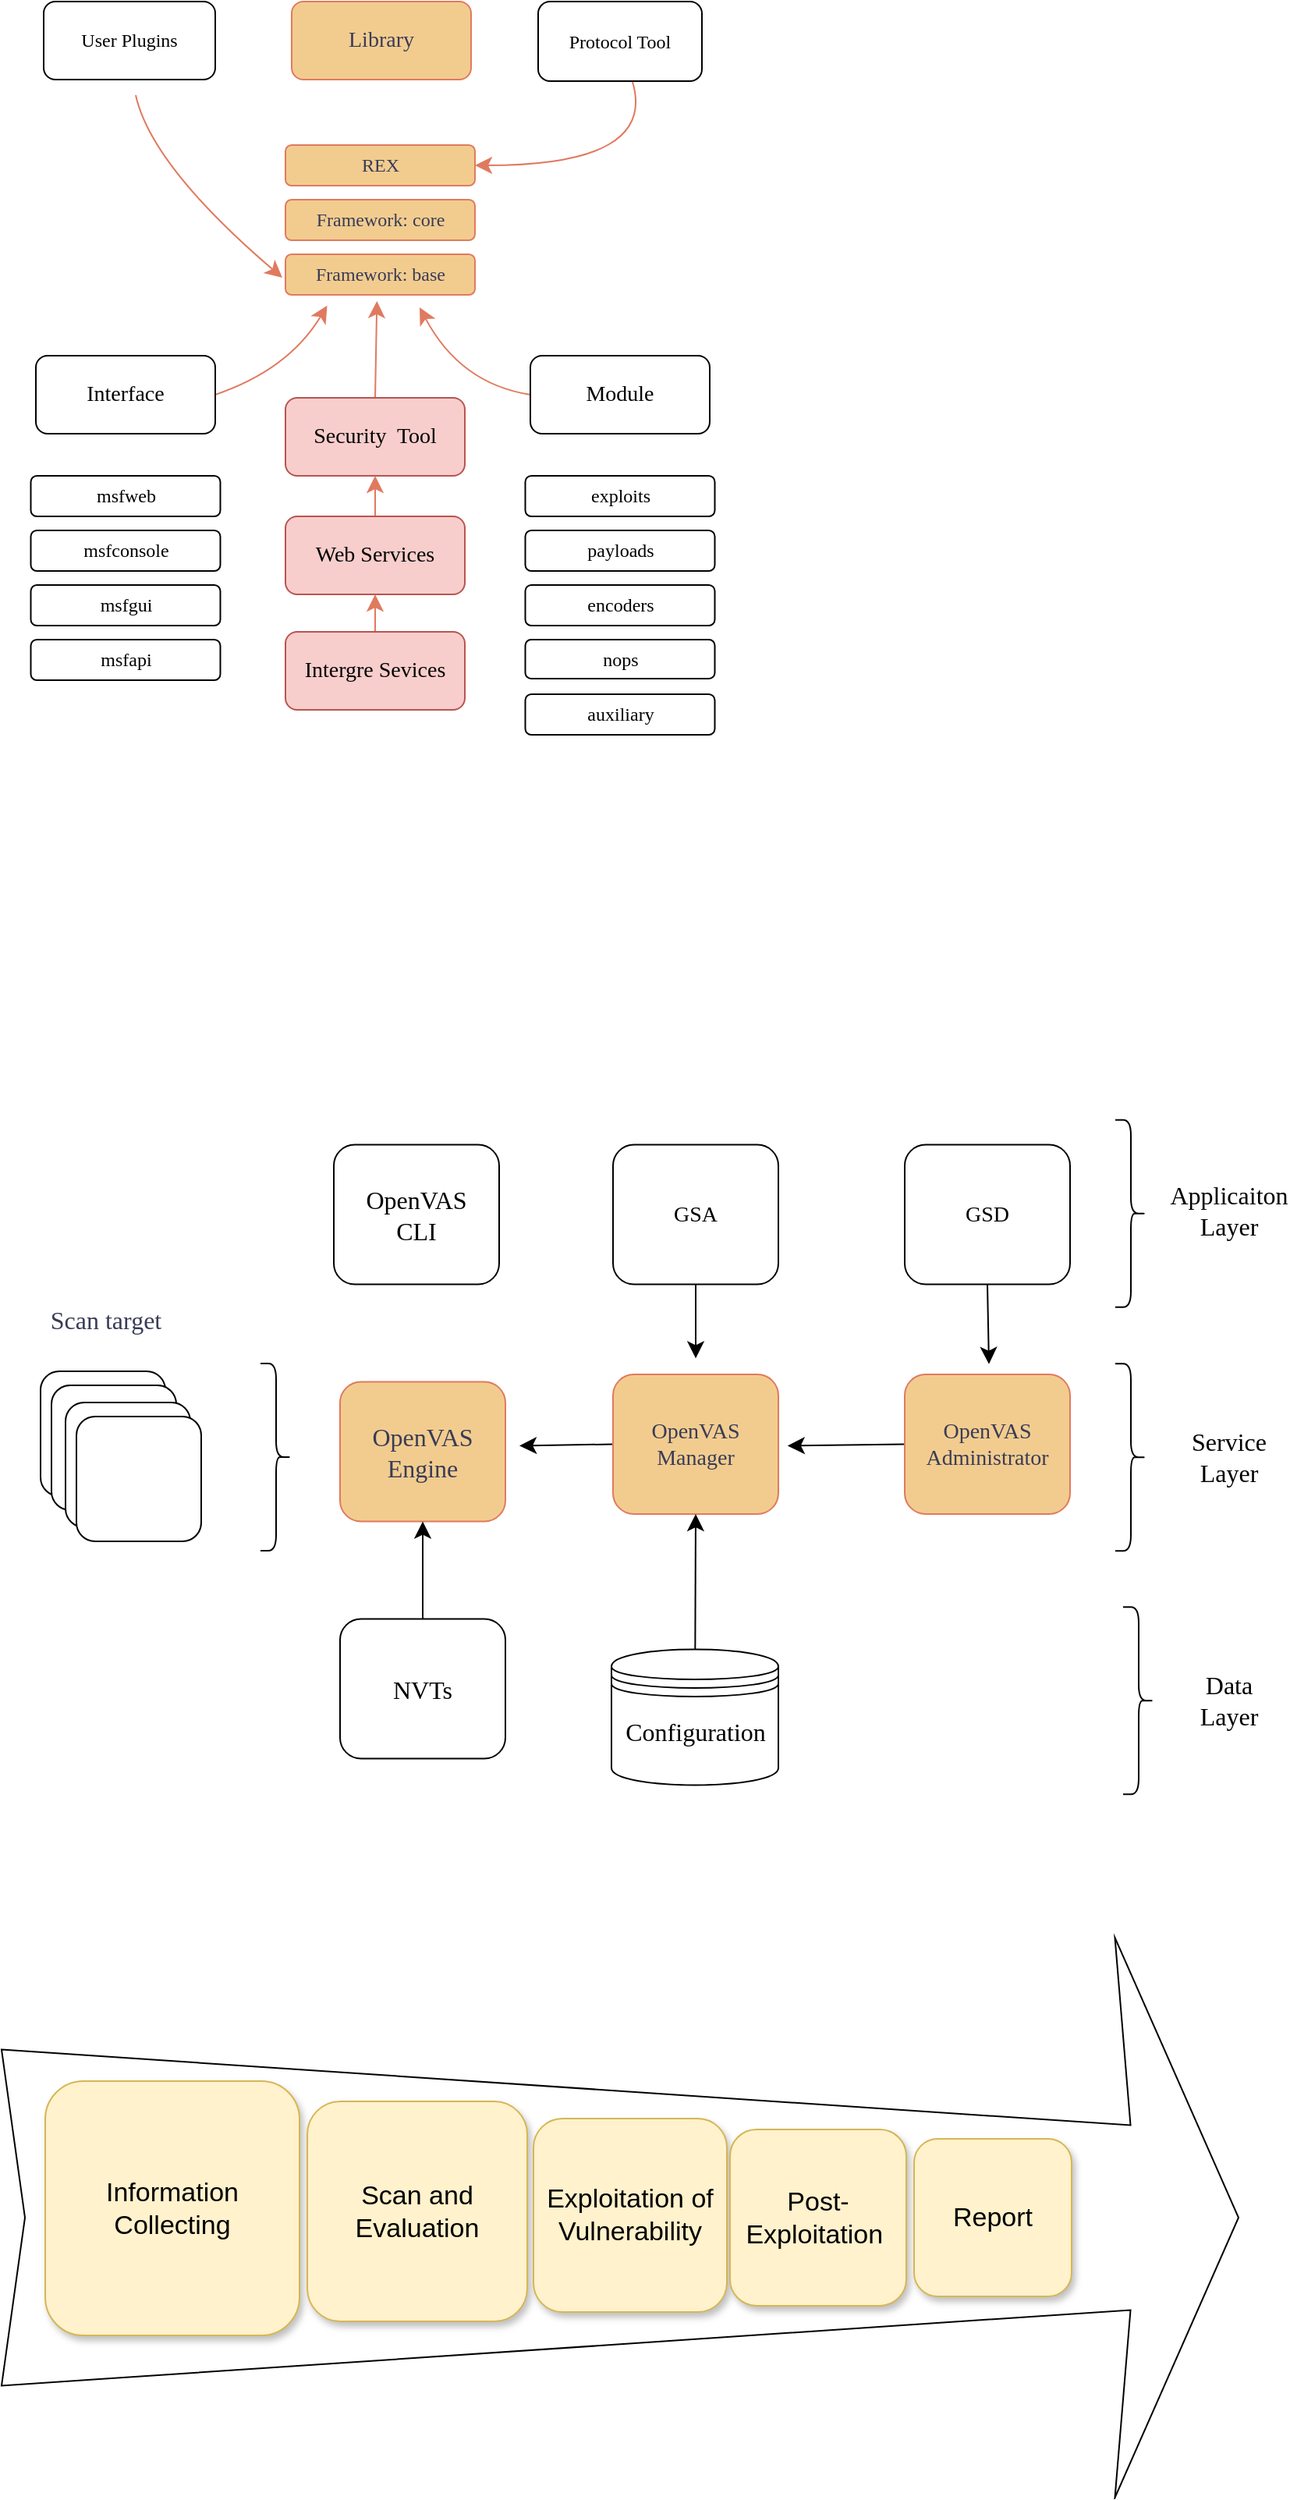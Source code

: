 <mxfile version="27.0.6">
  <diagram name="第 1 页" id="SbNVGwkiXgSMr3uINfx7">
    <mxGraphModel dx="2442" dy="2636" grid="0" gridSize="10" guides="1" tooltips="1" connect="1" arrows="0" fold="1" page="0" pageScale="1" pageWidth="827" pageHeight="1169" math="0" shadow="0">
      <root>
        <mxCell id="0" />
        <mxCell id="1" parent="0" />
        <mxCell id="teBT-Pkwd5ApxgJoogsq-1" value="User Plugins" style="rounded=1;whiteSpace=wrap;html=1;labelBackgroundColor=none;fontFamily=Times New Roman;" parent="1" vertex="1">
          <mxGeometry x="-1009" y="-942" width="110" height="50" as="geometry" />
        </mxCell>
        <mxCell id="teBT-Pkwd5ApxgJoogsq-2" value="&lt;font style=&quot;font-size: 14px;&quot;&gt;Library&lt;/font&gt;" style="rounded=1;whiteSpace=wrap;html=1;labelBackgroundColor=none;fillColor=#F2CC8F;strokeColor=#E07A5F;fontColor=#393C56;fontFamily=Times New Roman;" parent="1" vertex="1">
          <mxGeometry x="-850" y="-942" width="115" height="50" as="geometry" />
        </mxCell>
        <mxCell id="teBT-Pkwd5ApxgJoogsq-7" style="edgeStyle=none;curved=1;rounded=1;orthogonalLoop=1;jettySize=auto;html=1;strokeColor=#E07A5F;fontSize=12;fontColor=#393C56;startSize=8;endSize=8;fillColor=#F2CC8F;entryX=1;entryY=0.5;entryDx=0;entryDy=0;fontFamily=Times New Roman;" parent="1" source="teBT-Pkwd5ApxgJoogsq-3" target="teBT-Pkwd5ApxgJoogsq-4" edge="1">
          <mxGeometry relative="1" as="geometry">
            <mxPoint x="-632" y="-814.034" as="targetPoint" />
            <Array as="points">
              <mxPoint x="-615" y="-837" />
            </Array>
          </mxGeometry>
        </mxCell>
        <mxCell id="teBT-Pkwd5ApxgJoogsq-3" value="Protocol Tool" style="rounded=1;whiteSpace=wrap;html=1;labelBackgroundColor=none;fontFamily=Times New Roman;" parent="1" vertex="1">
          <mxGeometry x="-692" y="-942" width="105" height="51" as="geometry" />
        </mxCell>
        <mxCell id="teBT-Pkwd5ApxgJoogsq-4" value="REX" style="rounded=1;whiteSpace=wrap;html=1;labelBackgroundColor=none;fillColor=#F2CC8F;strokeColor=#E07A5F;fontColor=#393C56;fontFamily=Times New Roman;" parent="1" vertex="1">
          <mxGeometry x="-854" y="-850" width="121.5" height="26" as="geometry" />
        </mxCell>
        <mxCell id="teBT-Pkwd5ApxgJoogsq-5" value="Framework: base" style="rounded=1;whiteSpace=wrap;html=1;labelBackgroundColor=none;fillColor=#F2CC8F;strokeColor=#E07A5F;fontColor=#393C56;fontFamily=Times New Roman;" parent="1" vertex="1">
          <mxGeometry x="-854" y="-780" width="121.5" height="26" as="geometry" />
        </mxCell>
        <mxCell id="teBT-Pkwd5ApxgJoogsq-6" value="Framework: core" style="rounded=1;whiteSpace=wrap;html=1;labelBackgroundColor=none;fillColor=#F2CC8F;strokeColor=#E07A5F;fontColor=#393C56;fontFamily=Times New Roman;" parent="1" vertex="1">
          <mxGeometry x="-854" y="-815" width="121.5" height="26" as="geometry" />
        </mxCell>
        <mxCell id="teBT-Pkwd5ApxgJoogsq-9" style="edgeStyle=none;curved=1;rounded=1;orthogonalLoop=1;jettySize=auto;html=1;strokeColor=#E07A5F;fontSize=12;fontColor=#393C56;startSize=8;endSize=8;fillColor=#F2CC8F;fontFamily=Times New Roman;" parent="1" edge="1">
          <mxGeometry relative="1" as="geometry">
            <mxPoint x="-856" y="-765" as="targetPoint" />
            <mxPoint x="-950" y="-882" as="sourcePoint" />
            <Array as="points">
              <mxPoint x="-940" y="-837" />
            </Array>
          </mxGeometry>
        </mxCell>
        <mxCell id="teBT-Pkwd5ApxgJoogsq-13" style="edgeStyle=none;curved=1;rounded=1;orthogonalLoop=1;jettySize=auto;html=1;exitX=0.5;exitY=0;exitDx=0;exitDy=0;strokeColor=#E07A5F;fontSize=12;fontColor=#393C56;startSize=8;endSize=8;fillColor=#F2CC8F;fontFamily=Times New Roman;" parent="1" source="teBT-Pkwd5ApxgJoogsq-10" edge="1">
          <mxGeometry relative="1" as="geometry">
            <mxPoint x="-795.353" y="-750.034" as="targetPoint" />
          </mxGeometry>
        </mxCell>
        <mxCell id="teBT-Pkwd5ApxgJoogsq-10" value="&lt;font style=&quot;font-size: 14px;&quot;&gt;Security&amp;nbsp; Tool&lt;/font&gt;" style="rounded=1;whiteSpace=wrap;html=1;labelBackgroundColor=none;fillColor=#f8cecc;strokeColor=#b85450;fontFamily=Times New Roman;" parent="1" vertex="1">
          <mxGeometry x="-854" y="-688" width="115" height="50" as="geometry" />
        </mxCell>
        <mxCell id="teBT-Pkwd5ApxgJoogsq-31" style="edgeStyle=none;curved=1;rounded=1;orthogonalLoop=1;jettySize=auto;html=1;exitX=0.5;exitY=0;exitDx=0;exitDy=0;entryX=0.5;entryY=1;entryDx=0;entryDy=0;strokeColor=#E07A5F;fontSize=12;fontColor=#393C56;startSize=8;endSize=8;fillColor=#F2CC8F;fontFamily=Times New Roman;" parent="1" source="teBT-Pkwd5ApxgJoogsq-11" target="teBT-Pkwd5ApxgJoogsq-10" edge="1">
          <mxGeometry relative="1" as="geometry" />
        </mxCell>
        <mxCell id="teBT-Pkwd5ApxgJoogsq-11" value="&lt;font style=&quot;font-size: 14px;&quot;&gt;Web Services&lt;/font&gt;" style="rounded=1;whiteSpace=wrap;html=1;labelBackgroundColor=none;fillColor=#f8cecc;strokeColor=#b85450;fontFamily=Times New Roman;" parent="1" vertex="1">
          <mxGeometry x="-854" y="-612" width="115" height="50" as="geometry" />
        </mxCell>
        <mxCell id="teBT-Pkwd5ApxgJoogsq-29" style="edgeStyle=none;curved=1;rounded=1;orthogonalLoop=1;jettySize=auto;html=1;exitX=0.5;exitY=0;exitDx=0;exitDy=0;entryX=0.5;entryY=1;entryDx=0;entryDy=0;strokeColor=#E07A5F;fontSize=12;fontColor=#393C56;startSize=8;endSize=8;fillColor=#F2CC8F;fontFamily=Times New Roman;" parent="1" source="teBT-Pkwd5ApxgJoogsq-12" target="teBT-Pkwd5ApxgJoogsq-11" edge="1">
          <mxGeometry relative="1" as="geometry" />
        </mxCell>
        <mxCell id="teBT-Pkwd5ApxgJoogsq-12" value="&lt;font style=&quot;font-size: 14px;&quot;&gt;Intergre Sevices&lt;/font&gt;" style="rounded=1;whiteSpace=wrap;html=1;labelBackgroundColor=none;fillColor=#f8cecc;strokeColor=#b85450;fontFamily=Times New Roman;" parent="1" vertex="1">
          <mxGeometry x="-854" y="-538" width="115" height="50" as="geometry" />
        </mxCell>
        <mxCell id="teBT-Pkwd5ApxgJoogsq-34" style="edgeStyle=none;curved=1;rounded=1;orthogonalLoop=1;jettySize=auto;html=1;exitX=1;exitY=0.5;exitDx=0;exitDy=0;strokeColor=#E07A5F;fontSize=12;fontColor=#393C56;startSize=8;endSize=8;fillColor=#F2CC8F;fontFamily=Times New Roman;" parent="1" source="teBT-Pkwd5ApxgJoogsq-14" edge="1">
          <mxGeometry relative="1" as="geometry">
            <mxPoint x="-827.245" y="-747.082" as="targetPoint" />
            <Array as="points">
              <mxPoint x="-852" y="-706" />
            </Array>
          </mxGeometry>
        </mxCell>
        <mxCell id="teBT-Pkwd5ApxgJoogsq-14" value="&lt;font style=&quot;font-size: 14px;&quot;&gt;Interface&lt;/font&gt;" style="rounded=1;whiteSpace=wrap;html=1;labelBackgroundColor=none;fontFamily=Times New Roman;" parent="1" vertex="1">
          <mxGeometry x="-1014" y="-715" width="115" height="50" as="geometry" />
        </mxCell>
        <mxCell id="teBT-Pkwd5ApxgJoogsq-35" style="edgeStyle=none;curved=1;rounded=1;orthogonalLoop=1;jettySize=auto;html=1;strokeColor=#E07A5F;fontSize=12;fontColor=#393C56;startSize=8;endSize=8;fillColor=#F2CC8F;exitX=0;exitY=0.5;exitDx=0;exitDy=0;fontFamily=Times New Roman;" parent="1" source="teBT-Pkwd5ApxgJoogsq-16" edge="1">
          <mxGeometry relative="1" as="geometry">
            <mxPoint x="-768" y="-746" as="targetPoint" />
            <Array as="points">
              <mxPoint x="-742" y="-697" />
            </Array>
          </mxGeometry>
        </mxCell>
        <mxCell id="teBT-Pkwd5ApxgJoogsq-16" value="&lt;font style=&quot;font-size: 14px;&quot;&gt;Module&lt;/font&gt;" style="rounded=1;whiteSpace=wrap;html=1;labelBackgroundColor=none;fontFamily=Times New Roman;" parent="1" vertex="1">
          <mxGeometry x="-697" y="-715" width="115" height="50" as="geometry" />
        </mxCell>
        <mxCell id="teBT-Pkwd5ApxgJoogsq-17" value="exploits" style="rounded=1;whiteSpace=wrap;html=1;labelBackgroundColor=none;fontFamily=Times New Roman;" parent="1" vertex="1">
          <mxGeometry x="-700.25" y="-638" width="121.5" height="26" as="geometry" />
        </mxCell>
        <mxCell id="teBT-Pkwd5ApxgJoogsq-18" value="encoders" style="rounded=1;whiteSpace=wrap;html=1;labelBackgroundColor=none;fontFamily=Times New Roman;" parent="1" vertex="1">
          <mxGeometry x="-700.25" y="-568" width="121.5" height="26" as="geometry" />
        </mxCell>
        <mxCell id="teBT-Pkwd5ApxgJoogsq-19" value="payloads" style="rounded=1;whiteSpace=wrap;html=1;labelBackgroundColor=none;fontFamily=Times New Roman;" parent="1" vertex="1">
          <mxGeometry x="-700.25" y="-603" width="121.5" height="26" as="geometry" />
        </mxCell>
        <mxCell id="teBT-Pkwd5ApxgJoogsq-20" value="nops" style="rounded=1;whiteSpace=wrap;html=1;labelBackgroundColor=none;fontFamily=Times New Roman;" parent="1" vertex="1">
          <mxGeometry x="-700.25" y="-533" width="121.5" height="25" as="geometry" />
        </mxCell>
        <mxCell id="teBT-Pkwd5ApxgJoogsq-22" value="auxiliary" style="rounded=1;whiteSpace=wrap;html=1;labelBackgroundColor=none;fontFamily=Times New Roman;" parent="1" vertex="1">
          <mxGeometry x="-700.25" y="-498" width="121.5" height="26" as="geometry" />
        </mxCell>
        <mxCell id="teBT-Pkwd5ApxgJoogsq-23" value="msfweb" style="rounded=1;whiteSpace=wrap;html=1;labelBackgroundColor=none;fontFamily=Times New Roman;" parent="1" vertex="1">
          <mxGeometry x="-1017.25" y="-638" width="121.5" height="26" as="geometry" />
        </mxCell>
        <mxCell id="teBT-Pkwd5ApxgJoogsq-24" value="msfgui" style="rounded=1;whiteSpace=wrap;html=1;labelBackgroundColor=none;fontFamily=Times New Roman;" parent="1" vertex="1">
          <mxGeometry x="-1017.25" y="-568" width="121.5" height="26" as="geometry" />
        </mxCell>
        <mxCell id="teBT-Pkwd5ApxgJoogsq-25" value="msfconsole" style="rounded=1;whiteSpace=wrap;html=1;labelBackgroundColor=none;fontFamily=Times New Roman;" parent="1" vertex="1">
          <mxGeometry x="-1017.25" y="-603" width="121.5" height="26" as="geometry" />
        </mxCell>
        <mxCell id="teBT-Pkwd5ApxgJoogsq-26" value="msfapi" style="rounded=1;whiteSpace=wrap;html=1;labelBackgroundColor=none;fontFamily=Times New Roman;" parent="1" vertex="1">
          <mxGeometry x="-1017.25" y="-533" width="121.5" height="26" as="geometry" />
        </mxCell>
        <mxCell id="teBT-Pkwd5ApxgJoogsq-36" value="" style="whiteSpace=wrap;html=1;aspect=fixed;rounded=1;fontFamily=Times New Roman;" parent="1" vertex="1">
          <mxGeometry x="-1011" y="-64" width="80" height="80" as="geometry" />
        </mxCell>
        <mxCell id="teBT-Pkwd5ApxgJoogsq-37" value="" style="whiteSpace=wrap;html=1;aspect=fixed;rounded=1;fontFamily=Times New Roman;" parent="1" vertex="1">
          <mxGeometry x="-1004" y="-55" width="80" height="80" as="geometry" />
        </mxCell>
        <mxCell id="teBT-Pkwd5ApxgJoogsq-41" value="" style="whiteSpace=wrap;html=1;aspect=fixed;rounded=1;fontFamily=Times New Roman;" parent="1" vertex="1">
          <mxGeometry x="-995" y="-44" width="80" height="80" as="geometry" />
        </mxCell>
        <mxCell id="teBT-Pkwd5ApxgJoogsq-42" value="" style="whiteSpace=wrap;html=1;aspect=fixed;rounded=1;fontFamily=Times New Roman;" parent="1" vertex="1">
          <mxGeometry x="-988" y="-35" width="80" height="80" as="geometry" />
        </mxCell>
        <mxCell id="teBT-Pkwd5ApxgJoogsq-43" value="Scan target" style="text;strokeColor=none;align=center;fillColor=none;html=1;verticalAlign=middle;whiteSpace=wrap;rounded=1;fontSize=16;fontColor=#393C56;fontFamily=Times New Roman;" parent="1" vertex="1">
          <mxGeometry x="-1033" y="-112" width="128" height="30" as="geometry" />
        </mxCell>
        <mxCell id="teBT-Pkwd5ApxgJoogsq-44" value="" style="shape=curlyBracket;whiteSpace=wrap;html=1;rounded=1;flipH=1;labelPosition=right;verticalLabelPosition=middle;align=left;verticalAlign=middle;fontFamily=Times New Roman;" parent="1" vertex="1">
          <mxGeometry x="-870" y="-69" width="20" height="120" as="geometry" />
        </mxCell>
        <mxCell id="teBT-Pkwd5ApxgJoogsq-65" style="edgeStyle=none;curved=1;rounded=0;orthogonalLoop=1;jettySize=auto;html=1;exitX=0;exitY=0.5;exitDx=0;exitDy=0;fontSize=12;startSize=8;endSize=8;fontFamily=Times New Roman;" parent="1" source="teBT-Pkwd5ApxgJoogsq-48" edge="1">
          <mxGeometry relative="1" as="geometry">
            <mxPoint x="-703.971" y="-16.25" as="targetPoint" />
          </mxGeometry>
        </mxCell>
        <mxCell id="teBT-Pkwd5ApxgJoogsq-48" value="&lt;font style=&quot;font-size: 14px;&quot;&gt;OpenVAS Manager&lt;/font&gt;" style="rounded=1;whiteSpace=wrap;html=1;labelBackgroundColor=none;fillColor=#F2CC8F;strokeColor=#E07A5F;fontColor=#393C56;fontFamily=Times New Roman;" parent="1" vertex="1">
          <mxGeometry x="-644" y="-62" width="106" height="89.5" as="geometry" />
        </mxCell>
        <mxCell id="teBT-Pkwd5ApxgJoogsq-64" style="edgeStyle=none;curved=1;rounded=0;orthogonalLoop=1;jettySize=auto;html=1;exitX=0;exitY=0.5;exitDx=0;exitDy=0;fontSize=12;startSize=8;endSize=8;fontFamily=Times New Roman;" parent="1" source="teBT-Pkwd5ApxgJoogsq-49" edge="1">
          <mxGeometry relative="1" as="geometry">
            <mxPoint x="-532.086" y="-16.25" as="targetPoint" />
          </mxGeometry>
        </mxCell>
        <mxCell id="teBT-Pkwd5ApxgJoogsq-49" value="&lt;font style=&quot;font-size: 14px;&quot;&gt;OpenVAS Administrator&lt;/font&gt;" style="rounded=1;whiteSpace=wrap;html=1;labelBackgroundColor=none;fillColor=#F2CC8F;strokeColor=#E07A5F;fontColor=#393C56;fontFamily=Times New Roman;" parent="1" vertex="1">
          <mxGeometry x="-457" y="-62" width="106" height="89.5" as="geometry" />
        </mxCell>
        <mxCell id="teBT-Pkwd5ApxgJoogsq-66" style="edgeStyle=none;curved=1;rounded=0;orthogonalLoop=1;jettySize=auto;html=1;fontSize=12;startSize=8;endSize=8;fontFamily=Times New Roman;" parent="1" source="teBT-Pkwd5ApxgJoogsq-52" edge="1">
          <mxGeometry relative="1" as="geometry">
            <mxPoint x="-591" y="-72.307" as="targetPoint" />
          </mxGeometry>
        </mxCell>
        <mxCell id="teBT-Pkwd5ApxgJoogsq-52" value="&lt;span style=&quot;font-size: 14px;&quot;&gt;GSA&lt;/span&gt;" style="rounded=1;whiteSpace=wrap;html=1;labelBackgroundColor=none;fontFamily=Times New Roman;" parent="1" vertex="1">
          <mxGeometry x="-644" y="-209.25" width="106" height="89.5" as="geometry" />
        </mxCell>
        <mxCell id="teBT-Pkwd5ApxgJoogsq-67" style="edgeStyle=none;curved=1;rounded=0;orthogonalLoop=1;jettySize=auto;html=1;exitX=0.5;exitY=1;exitDx=0;exitDy=0;fontSize=12;startSize=8;endSize=8;fontFamily=Times New Roman;" parent="1" source="teBT-Pkwd5ApxgJoogsq-53" edge="1">
          <mxGeometry relative="1" as="geometry">
            <mxPoint x="-403" y="-68.65" as="targetPoint" />
          </mxGeometry>
        </mxCell>
        <mxCell id="teBT-Pkwd5ApxgJoogsq-53" value="&lt;font style=&quot;font-size: 14px;&quot;&gt;GSD&lt;/font&gt;" style="rounded=1;whiteSpace=wrap;html=1;labelBackgroundColor=none;fontFamily=Times New Roman;" parent="1" vertex="1">
          <mxGeometry x="-457" y="-209.25" width="106" height="89.5" as="geometry" />
        </mxCell>
        <mxCell id="teBT-Pkwd5ApxgJoogsq-55" value="&lt;span style=&quot;font-size: 16px;&quot;&gt;OpenVAS Engine&lt;/span&gt;" style="rounded=1;whiteSpace=wrap;html=1;labelBackgroundColor=none;fillColor=#F2CC8F;strokeColor=#E07A5F;fontColor=#393C56;fontFamily=Times New Roman;" parent="1" vertex="1">
          <mxGeometry x="-819" y="-57.25" width="106" height="89.5" as="geometry" />
        </mxCell>
        <mxCell id="teBT-Pkwd5ApxgJoogsq-56" value="&lt;span style=&quot;font-size: 16px;&quot;&gt;OpenVAS&lt;/span&gt;&lt;div&gt;&lt;span style=&quot;font-size: 16px;&quot;&gt;CLI&lt;/span&gt;&lt;/div&gt;" style="rounded=1;whiteSpace=wrap;html=1;labelBackgroundColor=none;fontFamily=Times New Roman;" parent="1" vertex="1">
          <mxGeometry x="-823" y="-209.25" width="106" height="89.5" as="geometry" />
        </mxCell>
        <mxCell id="teBT-Pkwd5ApxgJoogsq-63" style="edgeStyle=none;curved=1;rounded=0;orthogonalLoop=1;jettySize=auto;html=1;entryX=0.5;entryY=1;entryDx=0;entryDy=0;fontSize=12;startSize=8;endSize=8;fontFamily=Times New Roman;" parent="1" source="teBT-Pkwd5ApxgJoogsq-57" target="teBT-Pkwd5ApxgJoogsq-55" edge="1">
          <mxGeometry relative="1" as="geometry" />
        </mxCell>
        <mxCell id="teBT-Pkwd5ApxgJoogsq-57" value="&lt;span style=&quot;font-size: 16px;&quot;&gt;NVTs&lt;/span&gt;" style="rounded=1;whiteSpace=wrap;html=1;labelBackgroundColor=none;fontFamily=Times New Roman;" parent="1" vertex="1">
          <mxGeometry x="-819" y="94.75" width="106" height="89.5" as="geometry" />
        </mxCell>
        <mxCell id="teBT-Pkwd5ApxgJoogsq-62" style="edgeStyle=none;curved=1;rounded=0;orthogonalLoop=1;jettySize=auto;html=1;entryX=0.5;entryY=1;entryDx=0;entryDy=0;fontSize=12;startSize=8;endSize=8;fontFamily=Times New Roman;" parent="1" source="teBT-Pkwd5ApxgJoogsq-58" target="teBT-Pkwd5ApxgJoogsq-48" edge="1">
          <mxGeometry relative="1" as="geometry" />
        </mxCell>
        <mxCell id="teBT-Pkwd5ApxgJoogsq-58" value="" style="shape=datastore;whiteSpace=wrap;html=1;fontFamily=Times New Roman;" parent="1" vertex="1">
          <mxGeometry x="-645" y="114.25" width="107" height="87" as="geometry" />
        </mxCell>
        <mxCell id="teBT-Pkwd5ApxgJoogsq-59" value="Configuration" style="text;strokeColor=none;fillColor=none;html=1;align=center;verticalAlign=middle;whiteSpace=wrap;rounded=0;fontSize=16;fontFamily=Times New Roman;" parent="1" vertex="1">
          <mxGeometry x="-621" y="152" width="60" height="30" as="geometry" />
        </mxCell>
        <mxCell id="teBT-Pkwd5ApxgJoogsq-68" value="" style="shape=curlyBracket;whiteSpace=wrap;html=1;rounded=1;flipH=1;labelPosition=right;verticalLabelPosition=middle;align=left;verticalAlign=middle;fontFamily=Times New Roman;" parent="1" vertex="1">
          <mxGeometry x="-322" y="-225.13" width="20" height="120" as="geometry" />
        </mxCell>
        <mxCell id="teBT-Pkwd5ApxgJoogsq-69" value="" style="shape=curlyBracket;whiteSpace=wrap;html=1;rounded=1;flipH=1;labelPosition=right;verticalLabelPosition=middle;align=left;verticalAlign=middle;fontFamily=Times New Roman;" parent="1" vertex="1">
          <mxGeometry x="-322" y="-68.88" width="20" height="120" as="geometry" />
        </mxCell>
        <mxCell id="teBT-Pkwd5ApxgJoogsq-70" value="" style="shape=curlyBracket;whiteSpace=wrap;html=1;rounded=1;flipH=1;labelPosition=right;verticalLabelPosition=middle;align=left;verticalAlign=middle;fontFamily=Times New Roman;" parent="1" vertex="1">
          <mxGeometry x="-317" y="87.12" width="20" height="120" as="geometry" />
        </mxCell>
        <mxCell id="teBT-Pkwd5ApxgJoogsq-75" value="Applicaiton Layer" style="text;strokeColor=none;fillColor=none;html=1;align=center;verticalAlign=middle;whiteSpace=wrap;rounded=0;fontSize=16;fontFamily=Times New Roman;" parent="1" vertex="1">
          <mxGeometry x="-279" y="-182" width="60" height="30" as="geometry" />
        </mxCell>
        <mxCell id="teBT-Pkwd5ApxgJoogsq-76" value="Service Layer" style="text;strokeColor=none;fillColor=none;html=1;align=center;verticalAlign=middle;whiteSpace=wrap;rounded=0;fontSize=16;fontFamily=Times New Roman;" parent="1" vertex="1">
          <mxGeometry x="-279" y="-24" width="60" height="30" as="geometry" />
        </mxCell>
        <mxCell id="teBT-Pkwd5ApxgJoogsq-77" value="Data Layer" style="text;strokeColor=none;fillColor=none;html=1;align=center;verticalAlign=middle;whiteSpace=wrap;rounded=0;fontSize=16;fontFamily=Times New Roman;" parent="1" vertex="1">
          <mxGeometry x="-279" y="132.12" width="60" height="30" as="geometry" />
        </mxCell>
        <mxCell id="cvN9YbehRBL6yCXIaZll-4" value="" style="rounded=0;whiteSpace=wrap;html=1;" vertex="1" parent="1">
          <mxGeometry x="-937" y="441" width="32" height="29" as="geometry" />
        </mxCell>
        <mxCell id="cvN9YbehRBL6yCXIaZll-5" value="" style="html=1;shadow=0;dashed=0;align=center;verticalAlign=middle;shape=mxgraph.arrows2.stylisedArrow;dy=0.67;dx=69.24;notch=15;feather=0.4;" vertex="1" parent="1">
          <mxGeometry x="-1036" y="299" width="793" height="359" as="geometry" />
        </mxCell>
        <mxCell id="cvN9YbehRBL6yCXIaZll-6" value="&lt;font style=&quot;font-size: 17px;&quot;&gt;Information Collecting&lt;/font&gt;" style="whiteSpace=wrap;html=1;aspect=fixed;fillColor=#fff2cc;strokeColor=#d6b656;rounded=1;glass=0;shadow=1;" vertex="1" parent="1">
          <mxGeometry x="-1008" y="391" width="163" height="163" as="geometry" />
        </mxCell>
        <mxCell id="cvN9YbehRBL6yCXIaZll-7" value="&lt;font style=&quot;font-size: 17px;&quot;&gt;Scan and&lt;/font&gt;&lt;div&gt;&lt;font style=&quot;font-size: 17px;&quot;&gt;Evaluation&lt;/font&gt;&lt;/div&gt;" style="whiteSpace=wrap;html=1;aspect=fixed;fillColor=#fff2cc;strokeColor=#d6b656;rounded=1;glass=0;shadow=1;" vertex="1" parent="1">
          <mxGeometry x="-840" y="404" width="141" height="141" as="geometry" />
        </mxCell>
        <mxCell id="cvN9YbehRBL6yCXIaZll-8" value="&lt;font style=&quot;font-size: 17px;&quot;&gt;Exploitation of Vulnerability&lt;/font&gt;" style="whiteSpace=wrap;html=1;aspect=fixed;fillColor=#fff2cc;strokeColor=#d6b656;rounded=1;glass=0;shadow=1;" vertex="1" parent="1">
          <mxGeometry x="-695" y="415" width="124" height="124" as="geometry" />
        </mxCell>
        <mxCell id="cvN9YbehRBL6yCXIaZll-9" value="&lt;font style=&quot;font-size: 17px;&quot;&gt;Post-Exploitation&amp;nbsp;&lt;/font&gt;" style="whiteSpace=wrap;html=1;aspect=fixed;fillColor=#fff2cc;strokeColor=#d6b656;rounded=1;glass=0;shadow=1;" vertex="1" parent="1">
          <mxGeometry x="-569" y="422" width="113" height="113" as="geometry" />
        </mxCell>
        <mxCell id="cvN9YbehRBL6yCXIaZll-10" value="&lt;font style=&quot;font-size: 17px;&quot;&gt;Report&lt;/font&gt;" style="whiteSpace=wrap;html=1;aspect=fixed;fillColor=#fff2cc;strokeColor=#d6b656;rounded=1;glass=0;shadow=1;" vertex="1" parent="1">
          <mxGeometry x="-451" y="428" width="101" height="101" as="geometry" />
        </mxCell>
      </root>
    </mxGraphModel>
  </diagram>
</mxfile>
